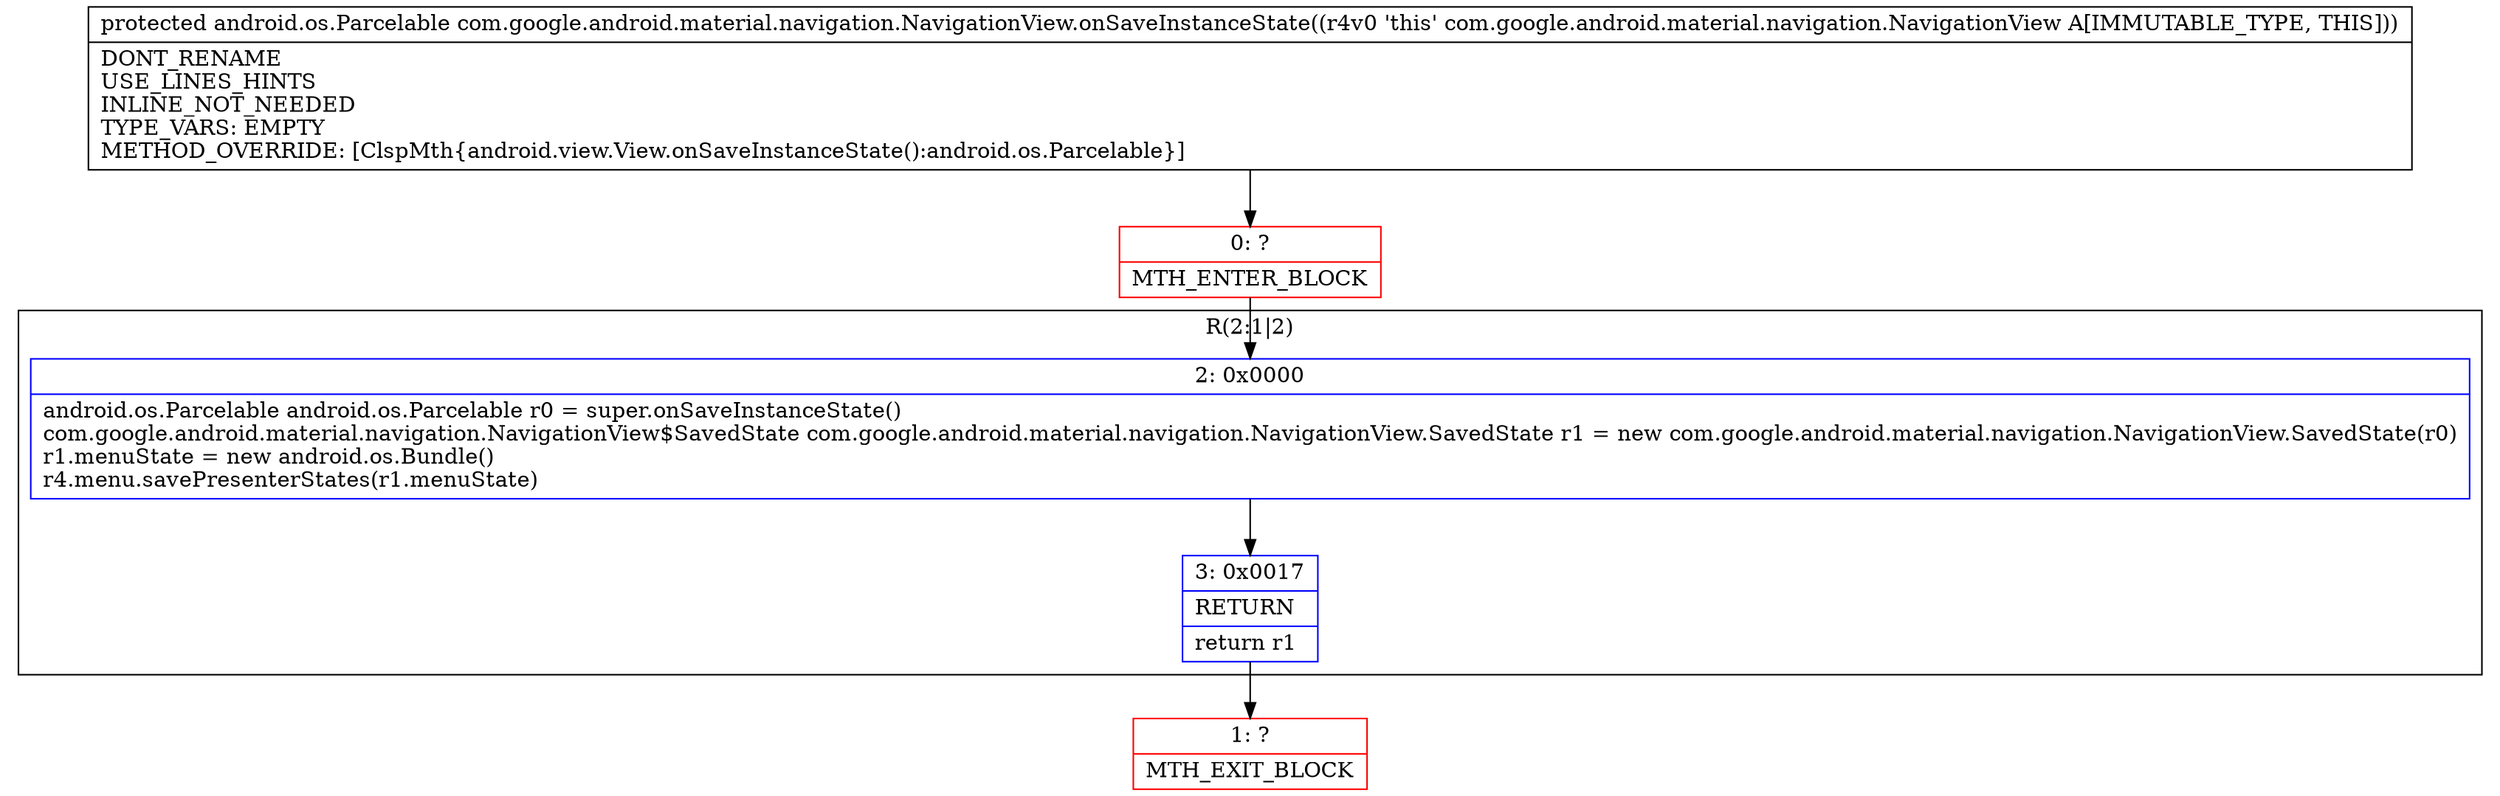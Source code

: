digraph "CFG forcom.google.android.material.navigation.NavigationView.onSaveInstanceState()Landroid\/os\/Parcelable;" {
subgraph cluster_Region_1779317817 {
label = "R(2:1|2)";
node [shape=record,color=blue];
Node_2 [shape=record,label="{2\:\ 0x0000|android.os.Parcelable android.os.Parcelable r0 = super.onSaveInstanceState()\lcom.google.android.material.navigation.NavigationView$SavedState com.google.android.material.navigation.NavigationView.SavedState r1 = new com.google.android.material.navigation.NavigationView.SavedState(r0)\lr1.menuState = new android.os.Bundle()\lr4.menu.savePresenterStates(r1.menuState)\l}"];
Node_3 [shape=record,label="{3\:\ 0x0017|RETURN\l|return r1\l}"];
}
Node_0 [shape=record,color=red,label="{0\:\ ?|MTH_ENTER_BLOCK\l}"];
Node_1 [shape=record,color=red,label="{1\:\ ?|MTH_EXIT_BLOCK\l}"];
MethodNode[shape=record,label="{protected android.os.Parcelable com.google.android.material.navigation.NavigationView.onSaveInstanceState((r4v0 'this' com.google.android.material.navigation.NavigationView A[IMMUTABLE_TYPE, THIS]))  | DONT_RENAME\lUSE_LINES_HINTS\lINLINE_NOT_NEEDED\lTYPE_VARS: EMPTY\lMETHOD_OVERRIDE: [ClspMth\{android.view.View.onSaveInstanceState():android.os.Parcelable\}]\l}"];
MethodNode -> Node_0;Node_2 -> Node_3;
Node_3 -> Node_1;
Node_0 -> Node_2;
}

